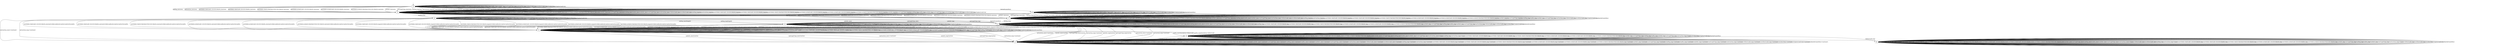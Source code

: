 digraph "../results/s2nModels/s2n-BWR-CS-0/learnedModel" {
s0 [label=s0];
s1 [label=s1];
s2 [label=s2];
s3 [label=s3];
s4 [label=s4];
s5 [label=s5];
s6 [label=s6];
s7 [label=s7];
s8 [label=s8];
s9 [label=s9];
s10 [label=s10];
s0 -> s1  [label="initPing_short/retry "];
s0 -> s1  [label="initConClose_short/retry "];
s0 -> s1  [label="initCltHello-vldACK:AES-128-GCM-SHA256_short/retry "];
s0 -> s1  [label="initCltHello-vldACK:AES-256-GCM-SHA384_short/retry "];
s0 -> s1  [label="initCltHello-vldACK:CHACHA20-POLY1305-SHA256_short/retry "];
s0 -> s1  [label="initCltHello-invldACK:AES-128-GCM-SHA256_short/retry "];
s0 -> s1  [label="initCltHello-invldACK:AES-256-GCM-SHA384_short/retry "];
s0 -> s1  [label="initCltHello-invldACK:CHACHA20-POLY1305-SHA256_short/retry "];
s0 -> s1  [label="initNoFr_short/retry "];
s0 -> s1  [label="initUnxpFrType_short/retry "];
s0 -> s0  [label="hndPing_short/ "];
s0 -> s0  [label="hndFin_short/ "];
s0 -> s0  [label="hndNoFr_short/ "];
s0 -> s0  [label="hndUnxpFrType_short/ "];
s0 -> s0  [label="hndConClose_short/ "];
s0 -> s0  [label="VldNewConID_short/ "];
s0 -> s0  [label="InvldNewConID_short/ "];
s0 -> s1  [label="initPing_long/retry "];
s0 -> s1  [label="initConClose_long/retry "];
s0 -> s1  [label="initCltHello-vldACK:AES-128-GCM-SHA256_long/retry "];
s0 -> s1  [label="initCltHello-vldACK:AES-256-GCM-SHA384_long/retry "];
s0 -> s1  [label="initCltHello-vldACK:CHACHA20-POLY1305-SHA256_long/retry "];
s0 -> s1  [label="initCltHello-invldACK:AES-128-GCM-SHA256_long/retry "];
s0 -> s1  [label="initCltHello-invldACK:AES-256-GCM-SHA384_long/retry "];
s0 -> s1  [label="initCltHello-invldACK:CHACHA20-POLY1305-SHA256_long/retry "];
s0 -> s1  [label="initNoFr_long/retry "];
s0 -> s1  [label="initUnxpFrType_long/retry "];
s0 -> s0  [label="hndPing_long/ "];
s0 -> s0  [label="hndFin_long/ "];
s0 -> s0  [label="hndNoFr_long/ "];
s0 -> s0  [label="hndUnxpFrType_long/ "];
s0 -> s0  [label="hndConClose_long/ "];
s0 -> s0  [label="VldNewConID_long/ "];
s0 -> s0  [label="InvldNewConID_long/ "];
s0 -> s0  [label="[IncRetryTkn]/ "];
s0 -> s0  [label="[ChgDestConID-Ori]/ "];
s0 -> s10  [label="[RmPadFrmInitPkts]/ "];
s1 -> s1  [label="initPing_short/retry "];
s1 -> s1  [label="initConClose_short/retry "];
s1 -> s1  [label="initCltHello-vldACK:AES-128-GCM-SHA256_short/retry "];
s1 -> s1  [label="initCltHello-vldACK:AES-256-GCM-SHA384_short/retry "];
s1 -> s1  [label="initCltHello-vldACK:CHACHA20-POLY1305-SHA256_short/retry "];
s1 -> s1  [label="initCltHello-invldACK:AES-128-GCM-SHA256_short/retry "];
s1 -> s1  [label="initCltHello-invldACK:AES-256-GCM-SHA384_short/retry "];
s1 -> s1  [label="initCltHello-invldACK:CHACHA20-POLY1305-SHA256_short/retry "];
s1 -> s1  [label="initNoFr_short/retry "];
s1 -> s1  [label="initUnxpFrType_short/retry "];
s1 -> s1  [label="hndPing_short/ "];
s1 -> s1  [label="hndFin_short/ "];
s1 -> s1  [label="hndNoFr_short/ "];
s1 -> s1  [label="hndUnxpFrType_short/ "];
s1 -> s1  [label="hndConClose_short/ "];
s1 -> s1  [label="VldNewConID_short/ "];
s1 -> s1  [label="InvldNewConID_short/ "];
s1 -> s1  [label="initPing_long/retry "];
s1 -> s1  [label="initConClose_long/retry "];
s1 -> s1  [label="initCltHello-vldACK:AES-128-GCM-SHA256_long/retry "];
s1 -> s1  [label="initCltHello-vldACK:AES-256-GCM-SHA384_long/retry "];
s1 -> s1  [label="initCltHello-vldACK:CHACHA20-POLY1305-SHA256_long/retry "];
s1 -> s1  [label="initCltHello-invldACK:AES-128-GCM-SHA256_long/retry "];
s1 -> s1  [label="initCltHello-invldACK:AES-256-GCM-SHA384_long/retry "];
s1 -> s1  [label="initCltHello-invldACK:CHACHA20-POLY1305-SHA256_long/retry "];
s1 -> s1  [label="initNoFr_long/retry "];
s1 -> s1  [label="initUnxpFrType_long/retry "];
s1 -> s1  [label="hndPing_long/ "];
s1 -> s1  [label="hndFin_long/ "];
s1 -> s1  [label="hndNoFr_long/ "];
s1 -> s1  [label="hndUnxpFrType_long/ "];
s1 -> s1  [label="hndConClose_long/ "];
s1 -> s1  [label="VldNewConID_long/ "];
s1 -> s1  [label="InvldNewConID_long/ "];
s1 -> s3  [label="[IncRetryTkn]/ "];
s1 -> s1  [label="[ChgDestConID-Ori]/ "];
s1 -> s2  [label="[RmPadFrmInitPkts]/ "];
s2 -> s2  [label="initPing_short/retry "];
s2 -> s2  [label="initConClose_short/retry "];
s2 -> s2  [label="initCltHello-vldACK:AES-128-GCM-SHA256_short/retry "];
s2 -> s2  [label="initCltHello-vldACK:AES-256-GCM-SHA384_short/retry "];
s2 -> s2  [label="initCltHello-vldACK:CHACHA20-POLY1305-SHA256_short/retry "];
s2 -> s2  [label="initCltHello-invldACK:AES-128-GCM-SHA256_short/retry "];
s2 -> s2  [label="initCltHello-invldACK:AES-256-GCM-SHA384_short/retry "];
s2 -> s2  [label="initCltHello-invldACK:CHACHA20-POLY1305-SHA256_short/retry "];
s2 -> s2  [label="initNoFr_short/retry "];
s2 -> s2  [label="initUnxpFrType_short/retry "];
s2 -> s2  [label="hndPing_short/ "];
s2 -> s2  [label="hndFin_short/ "];
s2 -> s2  [label="hndNoFr_short/ "];
s2 -> s2  [label="hndUnxpFrType_short/ "];
s2 -> s2  [label="hndConClose_short/ "];
s2 -> s2  [label="VldNewConID_short/ "];
s2 -> s2  [label="InvldNewConID_short/ "];
s2 -> s2  [label="initPing_long/retry "];
s2 -> s2  [label="initConClose_long/retry "];
s2 -> s2  [label="initCltHello-vldACK:AES-128-GCM-SHA256_long/retry "];
s2 -> s2  [label="initCltHello-vldACK:AES-256-GCM-SHA384_long/retry "];
s2 -> s2  [label="initCltHello-vldACK:CHACHA20-POLY1305-SHA256_long/retry "];
s2 -> s2  [label="initCltHello-invldACK:AES-128-GCM-SHA256_long/retry "];
s2 -> s2  [label="initCltHello-invldACK:AES-256-GCM-SHA384_long/retry "];
s2 -> s2  [label="initCltHello-invldACK:CHACHA20-POLY1305-SHA256_long/retry "];
s2 -> s2  [label="initNoFr_long/retry "];
s2 -> s2  [label="initUnxpFrType_long/retry "];
s2 -> s2  [label="hndPing_long/ "];
s2 -> s2  [label="hndFin_long/ "];
s2 -> s2  [label="hndNoFr_long/ "];
s2 -> s2  [label="hndUnxpFrType_long/ "];
s2 -> s2  [label="hndConClose_long/ "];
s2 -> s2  [label="VldNewConID_long/ "];
s2 -> s2  [label="InvldNewConID_long/ "];
s2 -> s7  [label="[IncRetryTkn]/ "];
s2 -> s2  [label="[ChgDestConID-Ori]/ "];
s2 -> s2  [label="[RmPadFrmInitPkts]/ "];
s3 -> s6  [label="initPing_short/PingACK "];
s3 -> s5  [label="initConClose_short/<ConClosed> "];
s3 -> s4  [label="initCltHello-vldACK:AES-128-GCM-SHA256_short/initSvrHello,hndEncExt,hndCert,hndCertVer,hndFin "];
s3 -> s4  [label="initCltHello-vldACK:AES-256-GCM-SHA384_short/initSvrHello,hndEncExt,hndCert,hndCertVer,hndFin "];
s3 -> s4  [label="initCltHello-vldACK:CHACHA20-POLY1305-SHA256_short/initSvrHello,hndEncExt,hndCert,hndCertVer,hndFin "];
s3 -> s4  [label="initCltHello-invldACK:AES-128-GCM-SHA256_short/initSvrHello,hndEncExt,hndCert,hndCertVer,hndFin "];
s3 -> s4  [label="initCltHello-invldACK:AES-256-GCM-SHA384_short/initSvrHello,hndEncExt,hndCert,hndCertVer,hndFin "];
s3 -> s4  [label="initCltHello-invldACK:CHACHA20-POLY1305-SHA256_short/initSvrHello,hndEncExt,hndCert,hndCertVer,hndFin "];
s3 -> s7  [label="initNoFr_short/ "];
s3 -> s7  [label="initUnxpFrType_short/ "];
s3 -> s3  [label="hndPing_short/ "];
s3 -> s3  [label="hndFin_short/ "];
s3 -> s3  [label="hndNoFr_short/ "];
s3 -> s3  [label="hndUnxpFrType_short/ "];
s3 -> s3  [label="hndConClose_short/ "];
s3 -> s3  [label="VldNewConID_short/ "];
s3 -> s3  [label="InvldNewConID_short/ "];
s3 -> s6  [label="initPing_long/PingACK "];
s3 -> s5  [label="initConClose_long/<ConClosed> "];
s3 -> s4  [label="initCltHello-vldACK:AES-128-GCM-SHA256_long/initSvrHello,hndEncExt,hndCert,hndCertVer,hndFin "];
s3 -> s4  [label="initCltHello-vldACK:AES-256-GCM-SHA384_long/initSvrHello,hndEncExt,hndCert,hndCertVer,hndFin "];
s3 -> s4  [label="initCltHello-vldACK:CHACHA20-POLY1305-SHA256_long/initSvrHello,hndEncExt,hndCert,hndCertVer,hndFin "];
s3 -> s4  [label="initCltHello-invldACK:AES-128-GCM-SHA256_long/initSvrHello,hndEncExt,hndCert,hndCertVer,hndFin "];
s3 -> s4  [label="initCltHello-invldACK:AES-256-GCM-SHA384_long/initSvrHello,hndEncExt,hndCert,hndCertVer,hndFin "];
s3 -> s4  [label="initCltHello-invldACK:CHACHA20-POLY1305-SHA256_long/initSvrHello,hndEncExt,hndCert,hndCertVer,hndFin "];
s3 -> s7  [label="initNoFr_long/ "];
s3 -> s7  [label="initUnxpFrType_long/ "];
s3 -> s3  [label="hndPing_long/ "];
s3 -> s3  [label="hndFin_long/ "];
s3 -> s3  [label="hndNoFr_long/ "];
s3 -> s3  [label="hndUnxpFrType_long/ "];
s3 -> s3  [label="hndConClose_long/ "];
s3 -> s3  [label="VldNewConID_long/ "];
s3 -> s3  [label="InvldNewConID_long/ "];
s3 -> s3  [label="[IncRetryTkn]/ "];
s3 -> s3  [label="[ChgDestConID-Ori]/ "];
s3 -> s7  [label="[RmPadFrmInitPkts]/ "];
s4 -> s4  [label="initPing_short/ "];
s4 -> s4  [label="initConClose_short/<ConAct> "];
s4 -> s4  [label="initCltHello-vldACK:AES-128-GCM-SHA256_short/ "];
s4 -> s4  [label="initCltHello-vldACK:AES-256-GCM-SHA384_short/ "];
s4 -> s4  [label="initCltHello-vldACK:CHACHA20-POLY1305-SHA256_short/ "];
s4 -> s4  [label="initCltHello-invldACK:AES-128-GCM-SHA256_short/ "];
s4 -> s4  [label="initCltHello-invldACK:AES-256-GCM-SHA384_short/ "];
s4 -> s4  [label="initCltHello-invldACK:CHACHA20-POLY1305-SHA256_short/ "];
s4 -> s4  [label="initNoFr_short/ "];
s4 -> s4  [label="initUnxpFrType_short/ "];
s4 -> s4  [label="hndPing_short/PingACK "];
s4 -> s8  [label="hndFin_short/HndshkDone,VldNewConID "];
s4 -> s5  [label="hndNoFr_short/ConClose "];
s4 -> s5  [label="hndUnxpFrType_short/ConClose "];
s4 -> s5  [label="hndConClose_short/<ConClosed> "];
s4 -> s4  [label="VldNewConID_short/ "];
s4 -> s4  [label="InvldNewConID_short/ "];
s4 -> s4  [label="initPing_long/ "];
s4 -> s4  [label="initConClose_long/<ConAct> "];
s4 -> s4  [label="initCltHello-vldACK:AES-128-GCM-SHA256_long/ "];
s4 -> s4  [label="initCltHello-vldACK:AES-256-GCM-SHA384_long/ "];
s4 -> s4  [label="initCltHello-vldACK:CHACHA20-POLY1305-SHA256_long/ "];
s4 -> s4  [label="initCltHello-invldACK:AES-128-GCM-SHA256_long/ "];
s4 -> s4  [label="initCltHello-invldACK:AES-256-GCM-SHA384_long/ "];
s4 -> s4  [label="initCltHello-invldACK:CHACHA20-POLY1305-SHA256_long/ "];
s4 -> s4  [label="initNoFr_long/ "];
s4 -> s4  [label="initUnxpFrType_long/ "];
s4 -> s4  [label="hndPing_long/PingACK "];
s4 -> s8  [label="hndFin_long/HndshkDone,VldNewConID "];
s4 -> s5  [label="hndNoFr_long/ConClose "];
s4 -> s5  [label="hndUnxpFrType_long/ConClose "];
s4 -> s5  [label="hndConClose_long/<ConClosed> "];
s4 -> s4  [label="VldNewConID_long/ "];
s4 -> s4  [label="InvldNewConID_long/ "];
s4 -> s4  [label="[IncRetryTkn]/ "];
s4 -> s4  [label="[ChgDestConID-Ori]/ "];
s4 -> s4  [label="[RmPadFrmInitPkts]/ "];
s5 -> s5  [label="initPing_short/<ConClosed> "];
s5 -> s5  [label="initConClose_short/<ConClosed> "];
s5 -> s5  [label="initCltHello-vldACK:AES-128-GCM-SHA256_short/<ConClosed> "];
s5 -> s5  [label="initCltHello-vldACK:AES-256-GCM-SHA384_short/<ConClosed> "];
s5 -> s5  [label="initCltHello-vldACK:CHACHA20-POLY1305-SHA256_short/<ConClosed> "];
s5 -> s5  [label="initCltHello-invldACK:AES-128-GCM-SHA256_short/<ConClosed> "];
s5 -> s5  [label="initCltHello-invldACK:AES-256-GCM-SHA384_short/<ConClosed> "];
s5 -> s5  [label="initCltHello-invldACK:CHACHA20-POLY1305-SHA256_short/<ConClosed> "];
s5 -> s5  [label="initNoFr_short/<ConClosed> "];
s5 -> s5  [label="initUnxpFrType_short/<ConClosed> "];
s5 -> s5  [label="hndPing_short/<ConClosed> "];
s5 -> s5  [label="hndFin_short/<ConClosed> "];
s5 -> s5  [label="hndNoFr_short/<ConClosed> "];
s5 -> s5  [label="hndUnxpFrType_short/<ConClosed> "];
s5 -> s5  [label="hndConClose_short/<ConClosed> "];
s5 -> s5  [label="VldNewConID_short/<ConClosed> "];
s5 -> s5  [label="InvldNewConID_short/<ConClosed> "];
s5 -> s5  [label="initPing_long/<ConClosed> "];
s5 -> s5  [label="initConClose_long/<ConClosed> "];
s5 -> s5  [label="initCltHello-vldACK:AES-128-GCM-SHA256_long/<ConClosed> "];
s5 -> s5  [label="initCltHello-vldACK:AES-256-GCM-SHA384_long/<ConClosed> "];
s5 -> s5  [label="initCltHello-vldACK:CHACHA20-POLY1305-SHA256_long/<ConClosed> "];
s5 -> s5  [label="initCltHello-invldACK:AES-128-GCM-SHA256_long/<ConClosed> "];
s5 -> s5  [label="initCltHello-invldACK:AES-256-GCM-SHA384_long/<ConClosed> "];
s5 -> s5  [label="initCltHello-invldACK:CHACHA20-POLY1305-SHA256_long/<ConClosed> "];
s5 -> s5  [label="initNoFr_long/<ConClosed> "];
s5 -> s5  [label="initUnxpFrType_long/<ConClosed> "];
s5 -> s5  [label="hndPing_long/<ConClosed> "];
s5 -> s5  [label="hndFin_long/<ConClosed> "];
s5 -> s5  [label="hndNoFr_long/<ConClosed> "];
s5 -> s5  [label="hndUnxpFrType_long/<ConClosed> "];
s5 -> s5  [label="hndConClose_long/<ConClosed> "];
s5 -> s5  [label="VldNewConID_long/<ConClosed> "];
s5 -> s5  [label="InvldNewConID_long/<ConClosed> "];
s5 -> s5  [label="[IncRetryTkn]/<ConClosed> "];
s5 -> s5  [label="[ChgDestConID-Ori]/<ConClosed> "];
s5 -> s5  [label="[RmPadFrmInitPkts]/<ConClosed> "];
s6 -> s6  [label="initPing_short/PingACK "];
s6 -> s5  [label="initConClose_short/<ConClosed> "];
s6 -> s4  [label="initCltHello-vldACK:AES-128-GCM-SHA256_short/initSvrHello,hndEncExt,hndCert,hndCertVer,hndFin "];
s6 -> s4  [label="initCltHello-vldACK:AES-256-GCM-SHA384_short/initSvrHello,hndEncExt,hndCert,hndCertVer,hndFin "];
s6 -> s4  [label="initCltHello-vldACK:CHACHA20-POLY1305-SHA256_short/initSvrHello,hndEncExt,hndCert,hndCertVer,hndFin "];
s6 -> s4  [label="initCltHello-invldACK:AES-128-GCM-SHA256_short/initSvrHello,hndEncExt,hndCert,hndCertVer,hndFin "];
s6 -> s4  [label="initCltHello-invldACK:AES-256-GCM-SHA384_short/initSvrHello,hndEncExt,hndCert,hndCertVer,hndFin "];
s6 -> s4  [label="initCltHello-invldACK:CHACHA20-POLY1305-SHA256_short/initSvrHello,hndEncExt,hndCert,hndCertVer,hndFin "];
s6 -> s5  [label="initNoFr_short/ConClose "];
s6 -> s5  [label="initUnxpFrType_short/ConClose "];
s6 -> s6  [label="hndPing_short/ "];
s6 -> s6  [label="hndFin_short/ "];
s6 -> s6  [label="hndNoFr_short/ "];
s6 -> s6  [label="hndUnxpFrType_short/ "];
s6 -> s6  [label="hndConClose_short/ "];
s6 -> s6  [label="VldNewConID_short/ "];
s6 -> s6  [label="InvldNewConID_short/ "];
s6 -> s6  [label="initPing_long/PingACK "];
s6 -> s5  [label="initConClose_long/<ConClosed> "];
s6 -> s4  [label="initCltHello-vldACK:AES-128-GCM-SHA256_long/initSvrHello,hndEncExt,hndCert,hndCertVer,hndFin "];
s6 -> s4  [label="initCltHello-vldACK:AES-256-GCM-SHA384_long/initSvrHello,hndEncExt,hndCert,hndCertVer,hndFin "];
s6 -> s4  [label="initCltHello-vldACK:CHACHA20-POLY1305-SHA256_long/initSvrHello,hndEncExt,hndCert,hndCertVer,hndFin "];
s6 -> s4  [label="initCltHello-invldACK:AES-128-GCM-SHA256_long/initSvrHello,hndEncExt,hndCert,hndCertVer,hndFin "];
s6 -> s4  [label="initCltHello-invldACK:AES-256-GCM-SHA384_long/initSvrHello,hndEncExt,hndCert,hndCertVer,hndFin "];
s6 -> s4  [label="initCltHello-invldACK:CHACHA20-POLY1305-SHA256_long/initSvrHello,hndEncExt,hndCert,hndCertVer,hndFin "];
s6 -> s5  [label="initNoFr_long/ConClose "];
s6 -> s5  [label="initUnxpFrType_long/ConClose "];
s6 -> s6  [label="hndPing_long/ "];
s6 -> s6  [label="hndFin_long/ "];
s6 -> s6  [label="hndNoFr_long/ "];
s6 -> s6  [label="hndUnxpFrType_long/ "];
s6 -> s6  [label="hndConClose_long/ "];
s6 -> s6  [label="VldNewConID_long/ "];
s6 -> s6  [label="InvldNewConID_long/ "];
s6 -> s6  [label="[IncRetryTkn]/ "];
s6 -> s6  [label="[ChgDestConID-Ori]/ "];
s6 -> s6  [label="[RmPadFrmInitPkts]/ "];
s7 -> s7  [label="initPing_short/ "];
s7 -> s5  [label="initConClose_short/<ConClosed> "];
s7 -> s7  [label="initCltHello-vldACK:AES-128-GCM-SHA256_short/ "];
s7 -> s7  [label="initCltHello-vldACK:AES-256-GCM-SHA384_short/ "];
s7 -> s7  [label="initCltHello-vldACK:CHACHA20-POLY1305-SHA256_short/ "];
s7 -> s7  [label="initCltHello-invldACK:AES-128-GCM-SHA256_short/ "];
s7 -> s7  [label="initCltHello-invldACK:AES-256-GCM-SHA384_short/ "];
s7 -> s7  [label="initCltHello-invldACK:CHACHA20-POLY1305-SHA256_short/ "];
s7 -> s7  [label="initNoFr_short/ "];
s7 -> s7  [label="initUnxpFrType_short/ "];
s7 -> s7  [label="hndPing_short/ "];
s7 -> s7  [label="hndFin_short/ "];
s7 -> s7  [label="hndNoFr_short/ "];
s7 -> s7  [label="hndUnxpFrType_short/ "];
s7 -> s7  [label="hndConClose_short/ "];
s7 -> s7  [label="VldNewConID_short/ "];
s7 -> s7  [label="InvldNewConID_short/ "];
s7 -> s7  [label="initPing_long/ "];
s7 -> s5  [label="initConClose_long/<ConClosed> "];
s7 -> s7  [label="initCltHello-vldACK:AES-128-GCM-SHA256_long/ "];
s7 -> s7  [label="initCltHello-vldACK:AES-256-GCM-SHA384_long/ "];
s7 -> s7  [label="initCltHello-vldACK:CHACHA20-POLY1305-SHA256_long/ "];
s7 -> s7  [label="initCltHello-invldACK:AES-128-GCM-SHA256_long/ "];
s7 -> s7  [label="initCltHello-invldACK:AES-256-GCM-SHA384_long/ "];
s7 -> s7  [label="initCltHello-invldACK:CHACHA20-POLY1305-SHA256_long/ "];
s7 -> s7  [label="initNoFr_long/ "];
s7 -> s7  [label="initUnxpFrType_long/ "];
s7 -> s7  [label="hndPing_long/ "];
s7 -> s7  [label="hndFin_long/ "];
s7 -> s7  [label="hndNoFr_long/ "];
s7 -> s7  [label="hndUnxpFrType_long/ "];
s7 -> s7  [label="hndConClose_long/ "];
s7 -> s7  [label="VldNewConID_long/ "];
s7 -> s7  [label="InvldNewConID_long/ "];
s7 -> s7  [label="[IncRetryTkn]/ "];
s7 -> s7  [label="[ChgDestConID-Ori]/ "];
s7 -> s7  [label="[RmPadFrmInitPkts]/ "];
s8 -> s8  [label="initPing_short/ "];
s8 -> s8  [label="initConClose_short/<ConAct> "];
s8 -> s8  [label="initCltHello-vldACK:AES-128-GCM-SHA256_short/ "];
s8 -> s8  [label="initCltHello-vldACK:AES-256-GCM-SHA384_short/ "];
s8 -> s8  [label="initCltHello-vldACK:CHACHA20-POLY1305-SHA256_short/ "];
s8 -> s8  [label="initCltHello-invldACK:AES-128-GCM-SHA256_short/ "];
s8 -> s8  [label="initCltHello-invldACK:AES-256-GCM-SHA384_short/ "];
s8 -> s8  [label="initCltHello-invldACK:CHACHA20-POLY1305-SHA256_short/ "];
s8 -> s8  [label="initNoFr_short/ "];
s8 -> s8  [label="initUnxpFrType_short/ "];
s8 -> s8  [label="hndPing_short/ "];
s8 -> s8  [label="hndFin_short/ "];
s8 -> s8  [label="hndNoFr_short/ "];
s8 -> s8  [label="hndUnxpFrType_short/ "];
s8 -> s8  [label="hndConClose_short/<ConAct> "];
s8 -> s9  [label="VldNewConID_short/ "];
s8 -> s5  [label="InvldNewConID_short/ConClose "];
s8 -> s8  [label="initPing_long/ "];
s8 -> s8  [label="initConClose_long/<ConAct> "];
s8 -> s8  [label="initCltHello-vldACK:AES-128-GCM-SHA256_long/ "];
s8 -> s8  [label="initCltHello-vldACK:AES-256-GCM-SHA384_long/ "];
s8 -> s8  [label="initCltHello-vldACK:CHACHA20-POLY1305-SHA256_long/ "];
s8 -> s8  [label="initCltHello-invldACK:AES-128-GCM-SHA256_long/ "];
s8 -> s8  [label="initCltHello-invldACK:AES-256-GCM-SHA384_long/ "];
s8 -> s8  [label="initCltHello-invldACK:CHACHA20-POLY1305-SHA256_long/ "];
s8 -> s8  [label="initNoFr_long/ "];
s8 -> s8  [label="initUnxpFrType_long/ "];
s8 -> s8  [label="hndPing_long/ "];
s8 -> s8  [label="hndFin_long/ "];
s8 -> s8  [label="hndNoFr_long/ "];
s8 -> s8  [label="hndUnxpFrType_long/ "];
s8 -> s8  [label="hndConClose_long/<ConAct> "];
s8 -> s9  [label="VldNewConID_long/ "];
s8 -> s5  [label="InvldNewConID_long/ConClose "];
s8 -> s8  [label="[IncRetryTkn]/ "];
s8 -> s8  [label="[ChgDestConID-Ori]/ "];
s8 -> s8  [label="[RmPadFrmInitPkts]/ "];
s9 -> s9  [label="initPing_short/ "];
s9 -> s9  [label="initConClose_short/<ConAct> "];
s9 -> s9  [label="initCltHello-vldACK:AES-128-GCM-SHA256_short/ "];
s9 -> s9  [label="initCltHello-vldACK:AES-256-GCM-SHA384_short/ "];
s9 -> s9  [label="initCltHello-vldACK:CHACHA20-POLY1305-SHA256_short/ "];
s9 -> s9  [label="initCltHello-invldACK:AES-128-GCM-SHA256_short/ "];
s9 -> s9  [label="initCltHello-invldACK:AES-256-GCM-SHA384_short/ "];
s9 -> s9  [label="initCltHello-invldACK:CHACHA20-POLY1305-SHA256_short/ "];
s9 -> s9  [label="initNoFr_short/ "];
s9 -> s9  [label="initUnxpFrType_short/ "];
s9 -> s9  [label="hndPing_short/ "];
s9 -> s9  [label="hndFin_short/ "];
s9 -> s9  [label="hndNoFr_short/ "];
s9 -> s9  [label="hndUnxpFrType_short/ "];
s9 -> s9  [label="hndConClose_short/<ConAct> "];
s9 -> s9  [label="VldNewConID_short/ "];
s9 -> s9  [label="InvldNewConID_short/ "];
s9 -> s9  [label="initPing_long/ "];
s9 -> s9  [label="initConClose_long/<ConAct> "];
s9 -> s9  [label="initCltHello-vldACK:AES-128-GCM-SHA256_long/ "];
s9 -> s9  [label="initCltHello-vldACK:AES-256-GCM-SHA384_long/ "];
s9 -> s9  [label="initCltHello-vldACK:CHACHA20-POLY1305-SHA256_long/ "];
s9 -> s9  [label="initCltHello-invldACK:AES-128-GCM-SHA256_long/ "];
s9 -> s9  [label="initCltHello-invldACK:AES-256-GCM-SHA384_long/ "];
s9 -> s9  [label="initCltHello-invldACK:CHACHA20-POLY1305-SHA256_long/ "];
s9 -> s9  [label="initNoFr_long/ "];
s9 -> s9  [label="initUnxpFrType_long/ "];
s9 -> s9  [label="hndPing_long/ "];
s9 -> s9  [label="hndFin_long/ "];
s9 -> s9  [label="hndNoFr_long/ "];
s9 -> s9  [label="hndUnxpFrType_long/ "];
s9 -> s9  [label="hndConClose_long/<ConAct> "];
s9 -> s9  [label="VldNewConID_long/ "];
s9 -> s9  [label="InvldNewConID_long/ "];
s9 -> s9  [label="[IncRetryTkn]/ "];
s9 -> s9  [label="[ChgDestConID-Ori]/ "];
s9 -> s9  [label="[RmPadFrmInitPkts]/ "];
s10 -> s2  [label="initPing_short/retry "];
s10 -> s2  [label="initConClose_short/retry "];
s10 -> s2  [label="initCltHello-vldACK:AES-128-GCM-SHA256_short/retry "];
s10 -> s2  [label="initCltHello-vldACK:AES-256-GCM-SHA384_short/retry "];
s10 -> s2  [label="initCltHello-vldACK:CHACHA20-POLY1305-SHA256_short/retry "];
s10 -> s2  [label="initCltHello-invldACK:AES-128-GCM-SHA256_short/retry "];
s10 -> s2  [label="initCltHello-invldACK:AES-256-GCM-SHA384_short/retry "];
s10 -> s2  [label="initCltHello-invldACK:CHACHA20-POLY1305-SHA256_short/retry "];
s10 -> s2  [label="initNoFr_short/retry "];
s10 -> s2  [label="initUnxpFrType_short/retry "];
s10 -> s10  [label="hndPing_short/ "];
s10 -> s10  [label="hndFin_short/ "];
s10 -> s10  [label="hndNoFr_short/ "];
s10 -> s10  [label="hndUnxpFrType_short/ "];
s10 -> s10  [label="hndConClose_short/ "];
s10 -> s10  [label="VldNewConID_short/ "];
s10 -> s10  [label="InvldNewConID_short/ "];
s10 -> s2  [label="initPing_long/retry "];
s10 -> s2  [label="initConClose_long/retry "];
s10 -> s2  [label="initCltHello-vldACK:AES-128-GCM-SHA256_long/retry "];
s10 -> s2  [label="initCltHello-vldACK:AES-256-GCM-SHA384_long/retry "];
s10 -> s2  [label="initCltHello-vldACK:CHACHA20-POLY1305-SHA256_long/retry "];
s10 -> s2  [label="initCltHello-invldACK:AES-128-GCM-SHA256_long/retry "];
s10 -> s2  [label="initCltHello-invldACK:AES-256-GCM-SHA384_long/retry "];
s10 -> s2  [label="initCltHello-invldACK:CHACHA20-POLY1305-SHA256_long/retry "];
s10 -> s2  [label="initNoFr_long/retry "];
s10 -> s2  [label="initUnxpFrType_long/retry "];
s10 -> s10  [label="hndPing_long/ "];
s10 -> s10  [label="hndFin_long/ "];
s10 -> s10  [label="hndNoFr_long/ "];
s10 -> s10  [label="hndUnxpFrType_long/ "];
s10 -> s10  [label="hndConClose_long/ "];
s10 -> s10  [label="VldNewConID_long/ "];
s10 -> s10  [label="InvldNewConID_long/ "];
s10 -> s10  [label="[IncRetryTkn]/ "];
s10 -> s10  [label="[ChgDestConID-Ori]/ "];
s10 -> s10  [label="[RmPadFrmInitPkts]/ "];
__start0 [label="", shape=none];
__start0 -> s0  [label=""];
}
